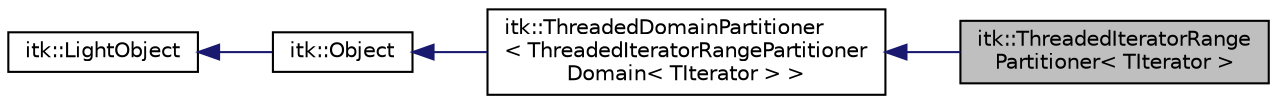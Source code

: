 digraph "itk::ThreadedIteratorRangePartitioner&lt; TIterator &gt;"
{
 // LATEX_PDF_SIZE
  edge [fontname="Helvetica",fontsize="10",labelfontname="Helvetica",labelfontsize="10"];
  node [fontname="Helvetica",fontsize="10",shape=record];
  rankdir="LR";
  Node1 [label="itk::ThreadedIteratorRange\lPartitioner\< TIterator \>",height=0.2,width=0.4,color="black", fillcolor="grey75", style="filled", fontcolor="black",tooltip="Partitions an iterator range for threading."];
  Node2 -> Node1 [dir="back",color="midnightblue",fontsize="10",style="solid",fontname="Helvetica"];
  Node2 [label="itk::ThreadedDomainPartitioner\l\< ThreadedIteratorRangePartitioner\lDomain\< TIterator \> \>",height=0.2,width=0.4,color="black", fillcolor="white", style="filled",URL="$classitk_1_1ThreadedDomainPartitioner.html",tooltip=" "];
  Node3 -> Node2 [dir="back",color="midnightblue",fontsize="10",style="solid",fontname="Helvetica"];
  Node3 [label="itk::Object",height=0.2,width=0.4,color="black", fillcolor="white", style="filled",URL="$classitk_1_1Object.html",tooltip="Base class for most ITK classes."];
  Node4 -> Node3 [dir="back",color="midnightblue",fontsize="10",style="solid",fontname="Helvetica"];
  Node4 [label="itk::LightObject",height=0.2,width=0.4,color="black", fillcolor="white", style="filled",URL="$classitk_1_1LightObject.html",tooltip="Light weight base class for most itk classes."];
}
